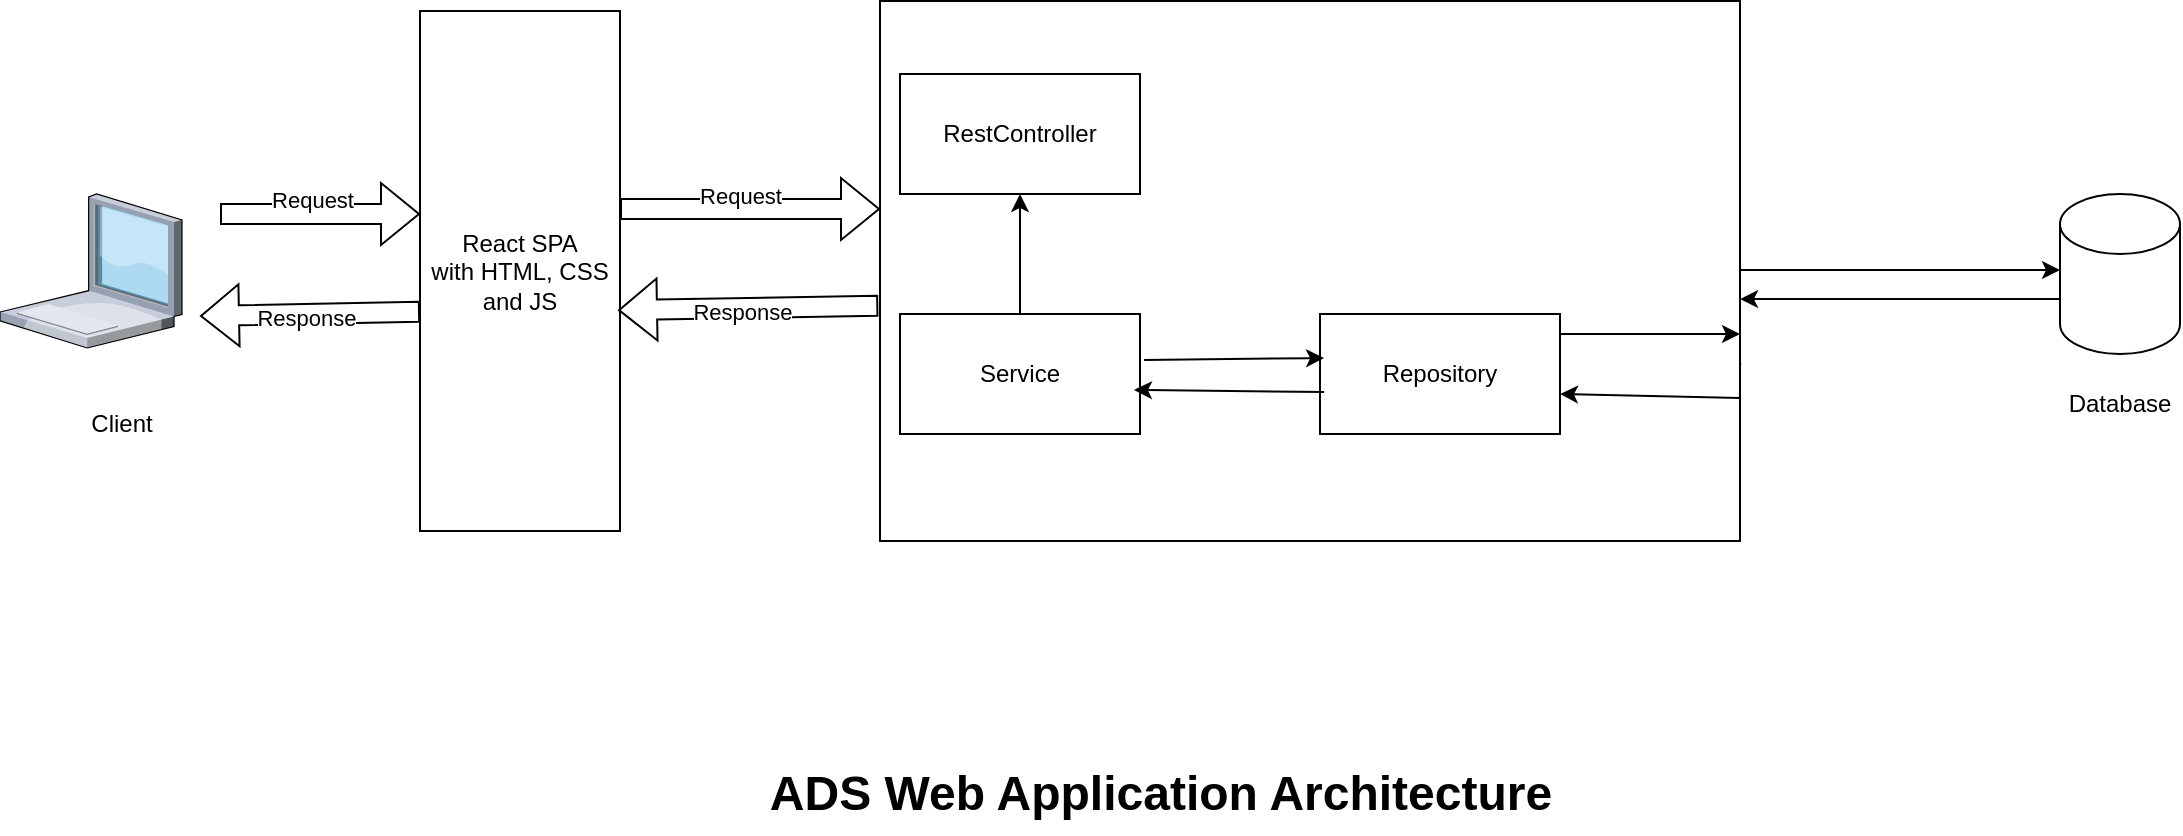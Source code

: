 <mxfile version="26.2.6">
  <diagram name="Page-1" id="LAhv8vriaJ1nKEPxHH_n">
    <mxGraphModel dx="1020" dy="655" grid="1" gridSize="10" guides="1" tooltips="1" connect="1" arrows="1" fold="1" page="1" pageScale="1" pageWidth="1200" pageHeight="1920" math="0" shadow="0">
      <root>
        <mxCell id="0" />
        <mxCell id="1" parent="0" />
        <mxCell id="tbAudo4sEafu-b6Cth5T-43" value="" style="group" parent="1" vertex="1" connectable="0">
          <mxGeometry x="50" y="163.5" width="1090" height="416.5" as="geometry" />
        </mxCell>
        <mxCell id="tbAudo4sEafu-b6Cth5T-2" value="React SPA&lt;div&gt;with HTML, CSS and JS&lt;/div&gt;" style="rounded=0;whiteSpace=wrap;html=1;" parent="tbAudo4sEafu-b6Cth5T-43" vertex="1">
          <mxGeometry x="210" y="5" width="100" height="260" as="geometry" />
        </mxCell>
        <mxCell id="tbAudo4sEafu-b6Cth5T-4" value="ADS Web Application Architecture" style="text;strokeColor=none;fillColor=none;html=1;fontSize=24;fontStyle=1;verticalAlign=middle;align=center;" parent="tbAudo4sEafu-b6Cth5T-43" vertex="1">
          <mxGeometry x="530" y="376.5" width="100" height="40" as="geometry" />
        </mxCell>
        <mxCell id="tbAudo4sEafu-b6Cth5T-6" value="" style="group" parent="tbAudo4sEafu-b6Cth5T-43" vertex="1" connectable="0">
          <mxGeometry x="1030" y="96.5" width="60" height="120" as="geometry" />
        </mxCell>
        <mxCell id="tbAudo4sEafu-b6Cth5T-3" value="" style="shape=cylinder3;whiteSpace=wrap;html=1;boundedLbl=1;backgroundOutline=1;size=15;" parent="tbAudo4sEafu-b6Cth5T-6" vertex="1">
          <mxGeometry width="60" height="80" as="geometry" />
        </mxCell>
        <mxCell id="tbAudo4sEafu-b6Cth5T-5" value="Database" style="text;html=1;align=center;verticalAlign=middle;whiteSpace=wrap;rounded=0;" parent="tbAudo4sEafu-b6Cth5T-6" vertex="1">
          <mxGeometry y="90" width="60" height="30" as="geometry" />
        </mxCell>
        <mxCell id="tbAudo4sEafu-b6Cth5T-15" value="" style="endArrow=classic;html=1;rounded=0;exitX=0.667;exitY=0.967;exitDx=0;exitDy=0;exitPerimeter=0;" parent="tbAudo4sEafu-b6Cth5T-43" source="tbAudo4sEafu-b6Cth5T-12" edge="1">
          <mxGeometry width="50" height="50" relative="1" as="geometry">
            <mxPoint x="460" y="176.5" as="sourcePoint" />
            <mxPoint x="530" y="156.5" as="targetPoint" />
          </mxGeometry>
        </mxCell>
        <mxCell id="tbAudo4sEafu-b6Cth5T-19" value="" style="endArrow=classic;html=1;rounded=0;exitX=1;exitY=0.5;exitDx=0;exitDy=0;" parent="tbAudo4sEafu-b6Cth5T-43" edge="1">
          <mxGeometry width="50" height="50" relative="1" as="geometry">
            <mxPoint x="780" y="178.5" as="sourcePoint" />
            <mxPoint x="871" y="181.5" as="targetPoint" />
          </mxGeometry>
        </mxCell>
        <mxCell id="tbAudo4sEafu-b6Cth5T-21" style="edgeStyle=orthogonalEdgeStyle;rounded=0;orthogonalLoop=1;jettySize=auto;html=1;" parent="tbAudo4sEafu-b6Cth5T-43" source="tbAudo4sEafu-b6Cth5T-11" edge="1">
          <mxGeometry relative="1" as="geometry">
            <mxPoint x="1030" y="134.5" as="targetPoint" />
          </mxGeometry>
        </mxCell>
        <mxCell id="tbAudo4sEafu-b6Cth5T-22" style="edgeStyle=orthogonalEdgeStyle;rounded=0;orthogonalLoop=1;jettySize=auto;html=1;exitX=0;exitY=0;exitDx=0;exitDy=52.5;exitPerimeter=0;entryX=1;entryY=0.552;entryDx=0;entryDy=0;entryPerimeter=0;" parent="tbAudo4sEafu-b6Cth5T-43" source="tbAudo4sEafu-b6Cth5T-3" target="tbAudo4sEafu-b6Cth5T-11" edge="1">
          <mxGeometry relative="1" as="geometry">
            <mxPoint x="910" y="176.5" as="sourcePoint" />
            <mxPoint x="1070" y="176.5" as="targetPoint" />
          </mxGeometry>
        </mxCell>
        <mxCell id="tbAudo4sEafu-b6Cth5T-24" value="" style="endArrow=classic;html=1;rounded=0;entryX=0.975;entryY=0.633;entryDx=0;entryDy=0;entryPerimeter=0;" parent="tbAudo4sEafu-b6Cth5T-43" target="tbAudo4sEafu-b6Cth5T-14" edge="1">
          <mxGeometry width="50" height="50" relative="1" as="geometry">
            <mxPoint x="870" y="196.5" as="sourcePoint" />
            <mxPoint x="981" y="199.5" as="targetPoint" />
          </mxGeometry>
        </mxCell>
        <mxCell id="tbAudo4sEafu-b6Cth5T-27" value="" style="shape=flexArrow;endArrow=classic;html=1;rounded=0;entryX=0.99;entryY=0.333;entryDx=0;entryDy=0;entryPerimeter=0;exitX=-0.002;exitY=0.331;exitDx=0;exitDy=0;exitPerimeter=0;" parent="tbAudo4sEafu-b6Cth5T-43" edge="1">
          <mxGeometry width="50" height="50" relative="1" as="geometry">
            <mxPoint x="439.14" y="152.37" as="sourcePoint" />
            <mxPoint x="309" y="154.58" as="targetPoint" />
          </mxGeometry>
        </mxCell>
        <mxCell id="tbAudo4sEafu-b6Cth5T-28" value="Response" style="edgeLabel;html=1;align=center;verticalAlign=middle;resizable=0;points=[];" parent="tbAudo4sEafu-b6Cth5T-27" vertex="1" connectable="0">
          <mxGeometry x="0.048" y="2" relative="1" as="geometry">
            <mxPoint as="offset" />
          </mxGeometry>
        </mxCell>
        <mxCell id="tbAudo4sEafu-b6Cth5T-29" value="" style="shape=flexArrow;endArrow=classic;html=1;rounded=0;entryX=0;entryY=0.5;entryDx=0;entryDy=0;" parent="tbAudo4sEafu-b6Cth5T-43" edge="1">
          <mxGeometry width="50" height="50" relative="1" as="geometry">
            <mxPoint x="310" y="104" as="sourcePoint" />
            <mxPoint x="440" y="104" as="targetPoint" />
          </mxGeometry>
        </mxCell>
        <mxCell id="tbAudo4sEafu-b6Cth5T-30" value="Request" style="edgeLabel;html=1;align=center;verticalAlign=middle;resizable=0;points=[];" parent="tbAudo4sEafu-b6Cth5T-29" vertex="1" connectable="0">
          <mxGeometry x="-0.077" y="8" relative="1" as="geometry">
            <mxPoint y="1" as="offset" />
          </mxGeometry>
        </mxCell>
        <mxCell id="tbAudo4sEafu-b6Cth5T-35" value="" style="shape=flexArrow;endArrow=classic;html=1;rounded=0;entryX=0;entryY=0.5;entryDx=0;entryDy=0;" parent="tbAudo4sEafu-b6Cth5T-43" edge="1">
          <mxGeometry width="50" height="50" relative="1" as="geometry">
            <mxPoint x="110" y="106.5" as="sourcePoint" />
            <mxPoint x="210" y="106.5" as="targetPoint" />
          </mxGeometry>
        </mxCell>
        <mxCell id="tbAudo4sEafu-b6Cth5T-36" value="Request" style="edgeLabel;html=1;align=center;verticalAlign=middle;resizable=0;points=[];" parent="tbAudo4sEafu-b6Cth5T-35" vertex="1" connectable="0">
          <mxGeometry x="-0.077" y="8" relative="1" as="geometry">
            <mxPoint y="1" as="offset" />
          </mxGeometry>
        </mxCell>
        <mxCell id="tbAudo4sEafu-b6Cth5T-37" value="" style="shape=flexArrow;endArrow=classic;html=1;rounded=0;exitX=-0.002;exitY=0.331;exitDx=0;exitDy=0;exitPerimeter=0;" parent="tbAudo4sEafu-b6Cth5T-43" edge="1">
          <mxGeometry width="50" height="50" relative="1" as="geometry">
            <mxPoint x="210.0" y="155.39" as="sourcePoint" />
            <mxPoint x="100" y="157.5" as="targetPoint" />
          </mxGeometry>
        </mxCell>
        <mxCell id="tbAudo4sEafu-b6Cth5T-38" value="Response" style="edgeLabel;html=1;align=center;verticalAlign=middle;resizable=0;points=[];" parent="tbAudo4sEafu-b6Cth5T-37" vertex="1" connectable="0">
          <mxGeometry x="0.048" y="2" relative="1" as="geometry">
            <mxPoint as="offset" />
          </mxGeometry>
        </mxCell>
        <mxCell id="tbAudo4sEafu-b6Cth5T-41" value="" style="group" parent="tbAudo4sEafu-b6Cth5T-43" vertex="1" connectable="0">
          <mxGeometry y="96.5" width="91" height="130" as="geometry" />
        </mxCell>
        <mxCell id="tbAudo4sEafu-b6Cth5T-9" value="" style="verticalLabelPosition=bottom;sketch=0;aspect=fixed;html=1;verticalAlign=top;strokeColor=none;align=center;outlineConnect=0;shape=mxgraph.citrix.laptop_1;" parent="tbAudo4sEafu-b6Cth5T-41" vertex="1">
          <mxGeometry width="91" height="77" as="geometry" />
        </mxCell>
        <mxCell id="tbAudo4sEafu-b6Cth5T-10" value="Client" style="text;html=1;align=center;verticalAlign=middle;whiteSpace=wrap;rounded=0;" parent="tbAudo4sEafu-b6Cth5T-41" vertex="1">
          <mxGeometry x="31" y="100" width="60" height="30" as="geometry" />
        </mxCell>
        <mxCell id="tbAudo4sEafu-b6Cth5T-42" value="" style="group" parent="tbAudo4sEafu-b6Cth5T-43" vertex="1" connectable="0">
          <mxGeometry x="440" width="430" height="270" as="geometry" />
        </mxCell>
        <mxCell id="tbAudo4sEafu-b6Cth5T-11" value="" style="rounded=0;whiteSpace=wrap;html=1;" parent="tbAudo4sEafu-b6Cth5T-42" vertex="1">
          <mxGeometry width="430" height="270" as="geometry" />
        </mxCell>
        <mxCell id="tbAudo4sEafu-b6Cth5T-12" value="RestController" style="rounded=0;whiteSpace=wrap;html=1;" parent="tbAudo4sEafu-b6Cth5T-42" vertex="1">
          <mxGeometry x="10" y="36.5" width="120" height="60" as="geometry" />
        </mxCell>
        <mxCell id="tbAudo4sEafu-b6Cth5T-13" value="Service" style="rounded=0;whiteSpace=wrap;html=1;" parent="tbAudo4sEafu-b6Cth5T-42" vertex="1">
          <mxGeometry x="10" y="156.5" width="120" height="60" as="geometry" />
        </mxCell>
        <mxCell id="tbAudo4sEafu-b6Cth5T-14" value="Repository" style="rounded=0;whiteSpace=wrap;html=1;" parent="tbAudo4sEafu-b6Cth5T-42" vertex="1">
          <mxGeometry x="220" y="156.5" width="120" height="60" as="geometry" />
        </mxCell>
        <mxCell id="tbAudo4sEafu-b6Cth5T-18" value="" style="endArrow=classic;html=1;rounded=0;exitX=0.5;exitY=0;exitDx=0;exitDy=0;entryX=0.5;entryY=1;entryDx=0;entryDy=0;" parent="tbAudo4sEafu-b6Cth5T-42" source="tbAudo4sEafu-b6Cth5T-13" target="tbAudo4sEafu-b6Cth5T-12" edge="1">
          <mxGeometry width="50" height="50" relative="1" as="geometry">
            <mxPoint x="100" y="104.5" as="sourcePoint" />
            <mxPoint x="100" y="166.5" as="targetPoint" />
          </mxGeometry>
        </mxCell>
        <mxCell id="tbAudo4sEafu-b6Cth5T-16" value="" style="endArrow=classic;html=1;rounded=0;exitX=1.017;exitY=0.383;exitDx=0;exitDy=0;entryX=0.017;entryY=0.367;entryDx=0;entryDy=0;entryPerimeter=0;exitPerimeter=0;" parent="tbAudo4sEafu-b6Cth5T-42" source="tbAudo4sEafu-b6Cth5T-13" target="tbAudo4sEafu-b6Cth5T-14" edge="1">
          <mxGeometry width="50" height="50" relative="1" as="geometry">
            <mxPoint x="100" y="104.5" as="sourcePoint" />
            <mxPoint x="100" y="166.5" as="targetPoint" />
          </mxGeometry>
        </mxCell>
        <mxCell id="tbAudo4sEafu-b6Cth5T-17" value="" style="endArrow=classic;html=1;rounded=0;entryX=0.975;entryY=0.633;entryDx=0;entryDy=0;entryPerimeter=0;exitX=0.017;exitY=0.65;exitDx=0;exitDy=0;exitPerimeter=0;" parent="tbAudo4sEafu-b6Cth5T-42" source="tbAudo4sEafu-b6Cth5T-14" target="tbAudo4sEafu-b6Cth5T-13" edge="1">
          <mxGeometry width="50" height="50" relative="1" as="geometry">
            <mxPoint x="210" y="194.5" as="sourcePoint" />
            <mxPoint x="232" y="188.5" as="targetPoint" />
          </mxGeometry>
        </mxCell>
        <mxCell id="lQRNohtO2SwEvqTAGGvF-1" value="" style="endArrow=classic;html=1;rounded=0;exitX=1.017;exitY=0.383;exitDx=0;exitDy=0;entryX=0.017;entryY=0.367;entryDx=0;entryDy=0;entryPerimeter=0;exitPerimeter=0;" edge="1" parent="tbAudo4sEafu-b6Cth5T-42">
          <mxGeometry width="50" height="50" relative="1" as="geometry">
            <mxPoint x="340" y="166.5" as="sourcePoint" />
            <mxPoint x="430" y="166.5" as="targetPoint" />
          </mxGeometry>
        </mxCell>
        <mxCell id="lQRNohtO2SwEvqTAGGvF-2" value="" style="endArrow=classic;html=1;rounded=0;exitX=0.017;exitY=0.65;exitDx=0;exitDy=0;exitPerimeter=0;" edge="1" parent="tbAudo4sEafu-b6Cth5T-42">
          <mxGeometry width="50" height="50" relative="1" as="geometry">
            <mxPoint x="430" y="198.5" as="sourcePoint" />
            <mxPoint x="340" y="196.5" as="targetPoint" />
          </mxGeometry>
        </mxCell>
      </root>
    </mxGraphModel>
  </diagram>
</mxfile>
